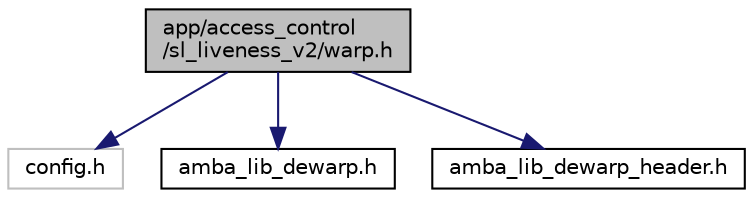digraph "app/access_control/sl_liveness_v2/warp.h"
{
 // INTERACTIVE_SVG=YES
 // LATEX_PDF_SIZE
  bgcolor="transparent";
  edge [fontname="Helvetica",fontsize="10",labelfontname="Helvetica",labelfontsize="10"];
  node [fontname="Helvetica",fontsize="10",shape=record];
  Node1 [label="app/access_control\l/sl_liveness_v2/warp.h",height=0.2,width=0.4,color="black", fillcolor="grey75", style="filled", fontcolor="black",tooltip=" "];
  Node1 -> Node2 [color="midnightblue",fontsize="10",style="solid",fontname="Helvetica"];
  Node2 [label="config.h",height=0.2,width=0.4,color="grey75",tooltip=" "];
  Node1 -> Node3 [color="midnightblue",fontsize="10",style="solid",fontname="Helvetica"];
  Node3 [label="amba_lib_dewarp.h",height=0.2,width=0.4,color="black",URL="/root/CooperSDK1.6_Provided/cooper_linux_sdk_1.6_20240129/cooper_linux_sdk_1.6/ambarella/out/doc_out/cv3_doc/doc/library/library.tag$d2/df5/amba__lib__dewarp_8h.html",tooltip=" "];
  Node1 -> Node4 [color="midnightblue",fontsize="10",style="solid",fontname="Helvetica"];
  Node4 [label="amba_lib_dewarp_header.h",height=0.2,width=0.4,color="black",URL="/root/CooperSDK1.6_Provided/cooper_linux_sdk_1.6_20240129/cooper_linux_sdk_1.6/ambarella/out/doc_out/cv3_doc/doc/library/library.tag$d3/d85/amba__lib__dewarp__header_8h.html",tooltip=" "];
}
